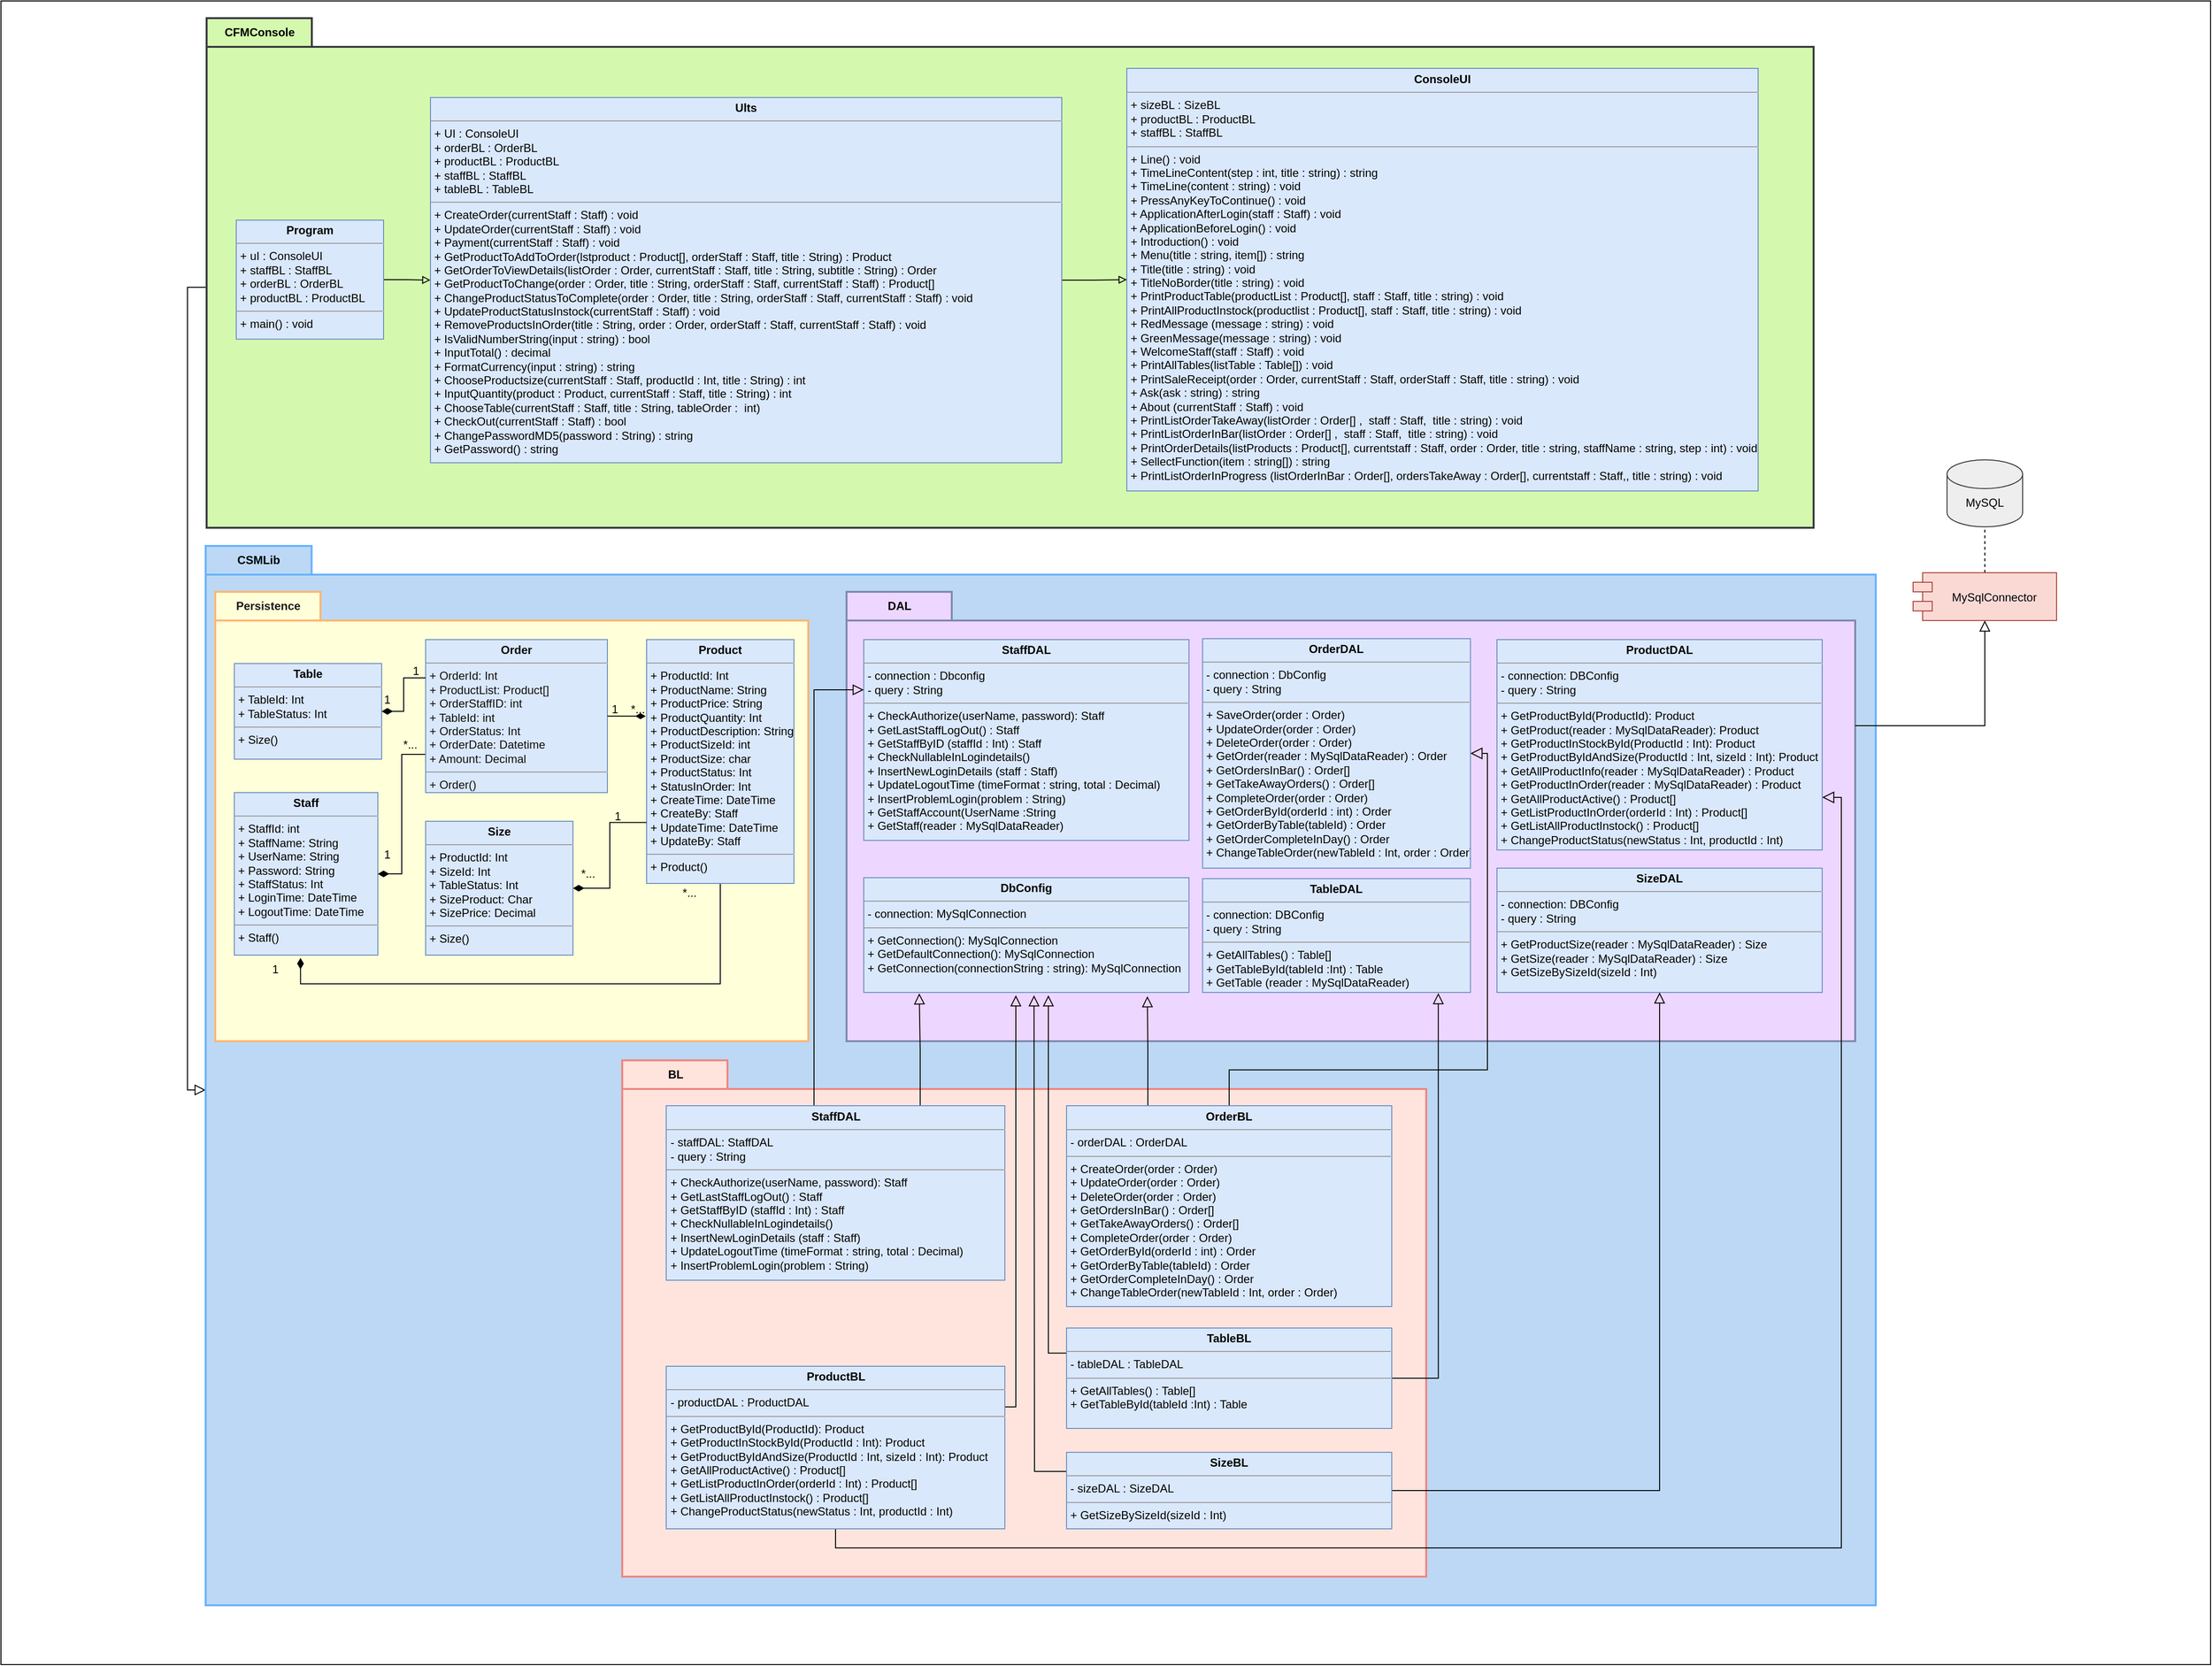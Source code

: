 <mxfile version="21.3.7" type="device">
  <diagram id="ssUUaxzEcrllIjIMbvva" name="Class Diagram">
    <mxGraphModel dx="1760" dy="317" grid="1" gridSize="10" guides="1" tooltips="1" connect="1" arrows="1" fold="1" page="1" pageScale="1" pageWidth="1169" pageHeight="827" math="0" shadow="0">
      <root>
        <mxCell id="0" />
        <mxCell id="1" parent="0" />
        <mxCell id="RAmZ6fOHbGI91Pj-f4mO-6" value="" style="rounded=0;whiteSpace=wrap;html=1;" vertex="1" parent="1">
          <mxGeometry x="10" y="840" width="2310" height="1740" as="geometry" />
        </mxCell>
        <mxCell id="egkqMNy7m-KPahkOpKZH-75" style="edgeStyle=none;rounded=0;orthogonalLoop=1;jettySize=auto;html=1;entryX=0.5;entryY=0;entryDx=0;entryDy=0;entryPerimeter=0;dashed=1;endArrow=classic;endFill=1;" parent="1" source="egkqMNy7m-KPahkOpKZH-30" target="egkqMNy7m-KPahkOpKZH-49" edge="1">
          <mxGeometry relative="1" as="geometry" />
        </mxCell>
        <mxCell id="egkqMNy7m-KPahkOpKZH-30" value="MySqlConnector" style="shape=module;align=left;spacingLeft=20;align=center;verticalAlign=middle;fillColor=#fad9d5;strokeColor=#ae4132;fontColor=#000000;" parent="1" vertex="1">
          <mxGeometry x="2009" y="1438" width="150" height="50" as="geometry" />
        </mxCell>
        <mxCell id="egkqMNy7m-KPahkOpKZH-52" value="" style="group" parent="1" vertex="1" connectable="0">
          <mxGeometry x="2044.5" y="1320" width="79" height="70" as="geometry" />
        </mxCell>
        <mxCell id="egkqMNy7m-KPahkOpKZH-49" value="" style="shape=cylinder3;whiteSpace=wrap;html=1;boundedLbl=1;backgroundOutline=1;size=15;fillColor=#eeeeee;strokeColor=#36393d;" parent="egkqMNy7m-KPahkOpKZH-52" vertex="1">
          <mxGeometry width="79" height="70" as="geometry" />
        </mxCell>
        <mxCell id="egkqMNy7m-KPahkOpKZH-51" value="&lt;font color=&quot;#000000&quot;&gt;MySQL&lt;/font&gt;" style="text;html=1;strokeColor=none;fillColor=none;align=center;verticalAlign=middle;whiteSpace=wrap;rounded=0;" parent="egkqMNy7m-KPahkOpKZH-52" vertex="1">
          <mxGeometry x="9.5" y="30" width="60" height="30" as="geometry" />
        </mxCell>
        <mxCell id="RAmZ6fOHbGI91Pj-f4mO-3" style="edgeStyle=orthogonalEdgeStyle;rounded=0;orthogonalLoop=1;jettySize=auto;html=1;exitX=0;exitY=0;exitDx=0;exitDy=281.5;exitPerimeter=0;entryX=0;entryY=0;entryDx=0;entryDy=569;entryPerimeter=0;endArrow=block;endFill=0;endSize=9;" edge="1" parent="1" source="Y15KBYualhM6AdpMUvsq-38" target="5MIo5IohsxzSEOuP6_mu-1">
          <mxGeometry relative="1" as="geometry" />
        </mxCell>
        <mxCell id="Y15KBYualhM6AdpMUvsq-38" value="&lt;font color=&quot;#000000&quot;&gt;CFMConsole&lt;/font&gt;" style="shape=folder;fontStyle=1;tabWidth=110;tabHeight=30;tabPosition=left;html=1;boundedLbl=1;labelInHeader=1;container=1;collapsible=0;recursiveResize=0;fillColor=#D4F9AE;strokeColor=#36393d;strokeWidth=2;" parent="1" vertex="1">
          <mxGeometry x="225" y="858" width="1680" height="533" as="geometry" />
        </mxCell>
        <mxCell id="Y15KBYualhM6AdpMUvsq-42" value="&lt;p style=&quot;margin:0px;margin-top:4px;text-align:center;&quot;&gt;&lt;b&gt;ConsoleUI&lt;/b&gt;&lt;/p&gt;&lt;hr size=&quot;1&quot;&gt;&lt;p style=&quot;margin:0px;margin-left:4px;&quot;&gt;&lt;font color=&quot;#000000&quot;&gt;+ sizeBL : SizeBL&lt;/font&gt;&lt;/p&gt;&lt;p style=&quot;margin:0px;margin-left:4px;&quot;&gt;&lt;font color=&quot;#000000&quot;&gt;+ productBL : ProductBL&lt;/font&gt;&lt;/p&gt;&lt;p style=&quot;margin:0px;margin-left:4px;&quot;&gt;&lt;font color=&quot;#000000&quot;&gt;+ staffBL : StaffBL&lt;/font&gt;&lt;/p&gt;&lt;hr size=&quot;1&quot;&gt;&lt;p style=&quot;margin:0px;margin-left:4px;&quot;&gt;&lt;font color=&quot;#000000&quot;&gt;+ Line() : void&lt;/font&gt;&lt;/p&gt;&lt;p style=&quot;margin:0px;margin-left:4px;&quot;&gt;&lt;font color=&quot;#000000&quot;&gt;+ TimeLineContent(step : int, title : string) : string&lt;/font&gt;&lt;/p&gt;&lt;p style=&quot;margin:0px;margin-left:4px;&quot;&gt;&lt;font color=&quot;#000000&quot;&gt;+ TimeLine(content : string) : void&lt;/font&gt;&lt;/p&gt;&lt;p style=&quot;margin:0px;margin-left:4px;&quot;&gt;&lt;font color=&quot;#000000&quot;&gt;+ PressAnyKeyToContinue() : void&lt;/font&gt;&lt;/p&gt;&lt;p style=&quot;margin:0px;margin-left:4px;&quot;&gt;&lt;font color=&quot;#000000&quot;&gt;+ ApplicationAfterLogin(staff : Staff) : void&lt;/font&gt;&lt;/p&gt;&lt;p style=&quot;margin:0px;margin-left:4px;&quot;&gt;&lt;font color=&quot;#000000&quot;&gt;+ ApplicationBeforeLogin() : void&lt;/font&gt;&lt;/p&gt;&lt;p style=&quot;margin:0px;margin-left:4px;&quot;&gt;&lt;font color=&quot;#000000&quot;&gt;+ Introduction() : void&lt;/font&gt;&lt;/p&gt;&lt;p style=&quot;margin:0px;margin-left:4px;&quot;&gt;&lt;font color=&quot;#000000&quot;&gt;+ Menu(title : string, item[]) : string&lt;/font&gt;&lt;/p&gt;&lt;p style=&quot;margin:0px;margin-left:4px;&quot;&gt;&lt;font color=&quot;#000000&quot;&gt;+ Title(title : string) : void&lt;/font&gt;&lt;/p&gt;&lt;p style=&quot;margin:0px;margin-left:4px;&quot;&gt;&lt;font color=&quot;#000000&quot;&gt;+ TitleNoBorder(title : string) : void&lt;/font&gt;&lt;/p&gt;&lt;p style=&quot;margin:0px;margin-left:4px;&quot;&gt;&lt;font color=&quot;#000000&quot;&gt;+ PrintProductTable(productList : Product[], staff : Staff, title : string) : void&lt;/font&gt;&lt;/p&gt;&lt;p style=&quot;margin:0px;margin-left:4px;&quot;&gt;&lt;font color=&quot;#000000&quot;&gt;+ PrintAllProductInstock(productlist : Product[], staff : Staff, title : string) : void&lt;/font&gt;&lt;/p&gt;&lt;p style=&quot;margin:0px;margin-left:4px;&quot;&gt;&lt;font color=&quot;#000000&quot;&gt;+ RedMessage (message : string) : void&lt;/font&gt;&lt;/p&gt;&lt;p style=&quot;margin:0px;margin-left:4px;&quot;&gt;&lt;font color=&quot;#000000&quot;&gt;+ GreenMessage(message : string) : void&lt;/font&gt;&lt;/p&gt;&lt;p style=&quot;margin:0px;margin-left:4px;&quot;&gt;&lt;font color=&quot;#000000&quot;&gt;+ WelcomeStaff(staff : Staff) : void&lt;/font&gt;&lt;/p&gt;&lt;p style=&quot;margin:0px;margin-left:4px;&quot;&gt;+ PrintAllTables(listTable : Table[]) : void&amp;nbsp;&lt;/p&gt;&lt;p style=&quot;margin:0px;margin-left:4px;&quot;&gt;+ PrintSaleReceipt(order : Order, currentStaff : Staff, orderStaff : Staff, title : string) : void&lt;/p&gt;&lt;p style=&quot;margin:0px;margin-left:4px;&quot;&gt;+ Ask(ask : string) : string&lt;/p&gt;&lt;p style=&quot;margin:0px;margin-left:4px;&quot;&gt;+ About (currentStaff : Staff) : void&lt;/p&gt;&lt;p style=&quot;margin:0px;margin-left:4px;&quot;&gt;+ PrintListOrderTakeAway(listOrder : Order[] ,&amp;nbsp; staff : Staff,&amp;nbsp; title : string) : void&lt;/p&gt;&lt;p style=&quot;margin:0px;margin-left:4px;&quot;&gt;+ PrintListOrderInBar(listOrder : Order[] ,&amp;nbsp; staff : Staff,&amp;nbsp; title : string) : void&lt;/p&gt;&lt;p style=&quot;margin:0px;margin-left:4px;&quot;&gt;+ PrintOrderDetails(listProducts : Product[], currentstaff : Staff, order : Order, title : string, staffName : string, step : int) : void&lt;/p&gt;&lt;p style=&quot;margin:0px;margin-left:4px;&quot;&gt;+ SellectFunction(item : string[]) : string&lt;/p&gt;&lt;p style=&quot;margin:0px;margin-left:4px;&quot;&gt;+ PrintListOrderInProgress (listOrderInBar : Order[], ordersTakeAway : Order[], currentstaff : Staff,, title : string) : void&lt;/p&gt;" style="verticalAlign=top;align=left;overflow=fill;fontSize=12;fontFamily=Helvetica;html=1;fillColor=#dae8fc;strokeColor=#6c8ebf;container=0;" parent="Y15KBYualhM6AdpMUvsq-38" vertex="1">
          <mxGeometry x="962" y="52.5" width="660" height="442" as="geometry" />
        </mxCell>
        <mxCell id="RAmZ6fOHbGI91Pj-f4mO-2" style="edgeStyle=orthogonalEdgeStyle;rounded=0;orthogonalLoop=1;jettySize=auto;html=1;exitX=1;exitY=0.5;exitDx=0;exitDy=0;entryX=0;entryY=0.5;entryDx=0;entryDy=0;endArrow=block;endFill=0;" edge="1" parent="Y15KBYualhM6AdpMUvsq-38" source="Y15KBYualhM6AdpMUvsq-43" target="Y15KBYualhM6AdpMUvsq-42">
          <mxGeometry relative="1" as="geometry" />
        </mxCell>
        <mxCell id="Y15KBYualhM6AdpMUvsq-43" value="&lt;p style=&quot;margin:0px;margin-top:4px;text-align:center;&quot;&gt;&lt;b&gt;Ults&lt;/b&gt;&lt;/p&gt;&lt;hr size=&quot;1&quot;&gt;&lt;p style=&quot;margin:0px;margin-left:4px;&quot;&gt;&lt;font color=&quot;#000000&quot;&gt;+ UI : ConsoleUI&lt;/font&gt;&lt;/p&gt;&lt;p style=&quot;margin:0px;margin-left:4px;&quot;&gt;&lt;font color=&quot;#000000&quot;&gt;+ orderBL : OrderBL&lt;/font&gt;&lt;/p&gt;&lt;p style=&quot;margin:0px;margin-left:4px;&quot;&gt;&lt;font color=&quot;#000000&quot;&gt;+ productBL : ProductBL&lt;/font&gt;&lt;/p&gt;&lt;p style=&quot;margin:0px;margin-left:4px;&quot;&gt;&lt;font color=&quot;#000000&quot;&gt;+ staffBL : StaffBL&lt;/font&gt;&lt;/p&gt;&lt;p style=&quot;margin:0px;margin-left:4px;&quot;&gt;&lt;font color=&quot;#000000&quot;&gt;+ tableBL : TableBL&lt;/font&gt;&lt;/p&gt;&lt;hr size=&quot;1&quot;&gt;&lt;p style=&quot;margin:0px;margin-left:4px;&quot;&gt;+ CreateOrder(currentStaff : Staff) : void&lt;/p&gt;&lt;p style=&quot;margin:0px;margin-left:4px;&quot;&gt;+ UpdateOrder(currentStaff : Staff) : void&lt;/p&gt;&lt;p style=&quot;margin:0px;margin-left:4px;&quot;&gt;+ Payment(currentStaff : Staff) : void&lt;/p&gt;&lt;p style=&quot;margin:0px;margin-left:4px;&quot;&gt;+ GetProductToAddToOrder(lstproduct : Product[], orderStaff : Staff, title : String) : Product&lt;/p&gt;&lt;p style=&quot;margin:0px;margin-left:4px;&quot;&gt;+ GetOrderToViewDetails(listOrder : Order, currentStaff : Staff, title : String, subtitle : String) : Order&lt;/p&gt;&lt;p style=&quot;margin:0px;margin-left:4px;&quot;&gt;+ GetProductToChange(order : Order, title : String, orderStaff : Staff, currentStaff : Staff) : Product[]&lt;/p&gt;&lt;p style=&quot;margin:0px;margin-left:4px;&quot;&gt;+ ChangeProductStatusToComplete(order : Order, title : String, orderStaff : Staff, currentStaff : Staff) : void&lt;/p&gt;&lt;p style=&quot;margin:0px;margin-left:4px;&quot;&gt;+ UpdateProductStatusInstock(currentStaff : Staff) : void&lt;/p&gt;&lt;p style=&quot;margin:0px;margin-left:4px;&quot;&gt;+ RemoveProductsInOrder(title : String, order : Order, orderStaff : Staff, currentStaff : Staff) : void&lt;/p&gt;&lt;p style=&quot;margin:0px;margin-left:4px;&quot;&gt;+ IsValidNumberString(input : string) : bool&lt;/p&gt;&lt;p style=&quot;margin:0px;margin-left:4px;&quot;&gt;+ InputTotal() : decimal&lt;/p&gt;&lt;p style=&quot;margin:0px;margin-left:4px;&quot;&gt;+ FormatCurrency(input : string) : string&lt;/p&gt;&lt;p style=&quot;margin:0px;margin-left:4px;&quot;&gt;+ ChooseProductsize(currentStaff : Staff, productId : Int, title : String) : int&lt;/p&gt;&lt;p style=&quot;margin:0px;margin-left:4px;&quot;&gt;+ InputQuantity(product : Product, currentStaff : Staff, title : String) : int&lt;/p&gt;&lt;p style=&quot;margin:0px;margin-left:4px;&quot;&gt;+ ChooseTable(currentStaff : Staff, title : String, tableOrder :&amp;nbsp; int)&lt;/p&gt;&lt;p style=&quot;margin:0px;margin-left:4px;&quot;&gt;+ CheckOut(currentStaff : Staff) : bool&lt;/p&gt;&lt;p style=&quot;margin:0px;margin-left:4px;&quot;&gt;+ ChangePasswordMD5(password : String) : string&lt;/p&gt;&lt;p style=&quot;margin:0px;margin-left:4px;&quot;&gt;+ GetPassword() : string&lt;/p&gt;&lt;div&gt;&lt;br&gt;&lt;/div&gt;" style="verticalAlign=top;align=left;overflow=fill;fontSize=12;fontFamily=Helvetica;html=1;fillColor=#dae8fc;strokeColor=#6c8ebf;container=0;" parent="Y15KBYualhM6AdpMUvsq-38" vertex="1">
          <mxGeometry x="234" y="83" width="660" height="382" as="geometry" />
        </mxCell>
        <mxCell id="RAmZ6fOHbGI91Pj-f4mO-1" style="edgeStyle=orthogonalEdgeStyle;rounded=0;orthogonalLoop=1;jettySize=auto;html=1;exitX=1;exitY=0.5;exitDx=0;exitDy=0;entryX=0;entryY=0.5;entryDx=0;entryDy=0;endArrow=block;endFill=0;" edge="1" parent="Y15KBYualhM6AdpMUvsq-38" source="Y15KBYualhM6AdpMUvsq-91" target="Y15KBYualhM6AdpMUvsq-43">
          <mxGeometry relative="1" as="geometry" />
        </mxCell>
        <mxCell id="Y15KBYualhM6AdpMUvsq-91" value="&lt;p style=&quot;margin:0px;margin-top:4px;text-align:center;&quot;&gt;&lt;b&gt;Program&lt;/b&gt;&lt;/p&gt;&lt;hr size=&quot;1&quot;&gt;&lt;p style=&quot;margin:0px;margin-left:4px;&quot;&gt;&lt;font color=&quot;#000000&quot;&gt;+ uI : ConsoleUI&lt;/font&gt;&lt;/p&gt;&lt;p style=&quot;margin:0px;margin-left:4px;&quot;&gt;&lt;font color=&quot;#000000&quot;&gt;+ staffBL : StaffBL&lt;/font&gt;&lt;/p&gt;&lt;p style=&quot;margin:0px;margin-left:4px;&quot;&gt;&lt;font color=&quot;#000000&quot;&gt;+ orderBL : OrderBL&lt;/font&gt;&lt;/p&gt;&lt;p style=&quot;margin:0px;margin-left:4px;&quot;&gt;&lt;font color=&quot;#000000&quot;&gt;+ productBL : ProductBL&lt;/font&gt;&lt;/p&gt;&lt;hr size=&quot;1&quot;&gt;&lt;p style=&quot;margin:0px;margin-left:4px;&quot;&gt;&lt;font color=&quot;#000000&quot;&gt;+ main() : void&lt;/font&gt;&lt;/p&gt;" style="verticalAlign=top;align=left;overflow=fill;fontSize=12;fontFamily=Helvetica;html=1;fillColor=#dae8fc;strokeColor=#6c8ebf;container=0;" parent="Y15KBYualhM6AdpMUvsq-38" vertex="1">
          <mxGeometry x="31" y="211.25" width="154" height="124.5" as="geometry" />
        </mxCell>
        <mxCell id="Y15KBYualhM6AdpMUvsq-44" value="" style="group;strokeWidth=2;" parent="1" vertex="1" connectable="0">
          <mxGeometry x="224" y="1410" width="1746" height="1108" as="geometry" />
        </mxCell>
        <mxCell id="5MIo5IohsxzSEOuP6_mu-1" value="&lt;font color=&quot;#000000&quot;&gt;CSMLib&lt;br&gt;&lt;/font&gt;" style="shape=folder;fontStyle=1;tabWidth=110;tabHeight=30;tabPosition=left;html=1;boundedLbl=1;labelInHeader=1;container=0;collapsible=0;recursiveResize=0;fillColor=#BCD8F5;fontColor=#ffffff;strokeColor=#66B2FF;strokeWidth=2;" parent="Y15KBYualhM6AdpMUvsq-44" vertex="1">
          <mxGeometry width="1746" height="1108" as="geometry" />
        </mxCell>
        <mxCell id="5MIo5IohsxzSEOuP6_mu-2" value="&lt;font color=&quot;#1d1b1b&quot;&gt;Persistence&lt;/font&gt;" style="shape=folder;fontStyle=1;tabWidth=110;tabHeight=30;tabPosition=left;html=1;boundedLbl=1;labelInHeader=1;container=0;collapsible=0;recursiveResize=0;fillColor=#FFFFD9;strokeColor=#FFB570;strokeWidth=2;" parent="Y15KBYualhM6AdpMUvsq-44" vertex="1">
          <mxGeometry x="10" y="48" width="620" height="470" as="geometry" />
        </mxCell>
        <mxCell id="5MIo5IohsxzSEOuP6_mu-8" value="&lt;font color=&quot;#000000&quot;&gt;DAL&lt;/font&gt;" style="shape=folder;fontStyle=1;tabWidth=110;tabHeight=30;tabPosition=left;html=1;boundedLbl=1;labelInHeader=1;container=0;collapsible=0;recursiveResize=0;fillColor=#EDD6FF;strokeColor=#7F89B0;strokeWidth=2;" parent="Y15KBYualhM6AdpMUvsq-44" vertex="1">
          <mxGeometry x="670" y="48" width="1054.5" height="470" as="geometry" />
        </mxCell>
        <mxCell id="5MIo5IohsxzSEOuP6_mu-13" value="&lt;font color=&quot;#000000&quot;&gt;BL&lt;/font&gt;" style="shape=folder;fontStyle=1;tabWidth=110;tabHeight=30;tabPosition=left;html=1;boundedLbl=1;labelInHeader=1;container=0;collapsible=0;recursiveResize=0;fillColor=#FFE4DE;strokeColor=#F0857F;strokeWidth=2;" parent="Y15KBYualhM6AdpMUvsq-44" vertex="1">
          <mxGeometry x="435.5" y="538" width="840.5" height="540" as="geometry" />
        </mxCell>
        <mxCell id="5MIo5IohsxzSEOuP6_mu-3" value="&lt;p style=&quot;margin:0px;margin-top:4px;text-align:center;&quot;&gt;&lt;b&gt;&lt;font color=&quot;#000000&quot;&gt;Staff&lt;/font&gt;&lt;/b&gt;&lt;/p&gt;&lt;hr size=&quot;1&quot;&gt;&lt;p style=&quot;margin:0px;margin-left:4px;&quot;&gt;&lt;font color=&quot;#000000&quot;&gt;+ StaffId: int&lt;/font&gt;&lt;/p&gt;&lt;p style=&quot;margin:0px;margin-left:4px;&quot;&gt;&lt;font color=&quot;#000000&quot;&gt;+ StaffName: String&lt;/font&gt;&lt;/p&gt;&lt;p style=&quot;margin:0px;margin-left:4px;&quot;&gt;&lt;font color=&quot;#000000&quot;&gt;+ UserName: String&lt;/font&gt;&lt;/p&gt;&lt;p style=&quot;margin:0px;margin-left:4px;&quot;&gt;&lt;font color=&quot;#000000&quot;&gt;+ Password: String&lt;/font&gt;&lt;/p&gt;&lt;p style=&quot;margin:0px;margin-left:4px;&quot;&gt;&lt;font color=&quot;#000000&quot;&gt;+ StaffStatus: Int&lt;/font&gt;&lt;/p&gt;&lt;p style=&quot;margin:0px;margin-left:4px;&quot;&gt;&lt;font color=&quot;#000000&quot;&gt;+ LoginTime: DateTime&lt;/font&gt;&lt;/p&gt;&lt;p style=&quot;margin:0px;margin-left:4px;&quot;&gt;&lt;font color=&quot;#000000&quot;&gt;+ LogoutTime: DateTime&lt;/font&gt;&lt;/p&gt;&lt;hr size=&quot;1&quot;&gt;&lt;p style=&quot;margin:0px;margin-left:4px;&quot;&gt;&lt;font color=&quot;#000000&quot;&gt;+ Staff()&lt;/font&gt;&lt;/p&gt;" style="verticalAlign=top;align=left;overflow=fill;fontSize=12;fontFamily=Helvetica;html=1;fillColor=#dae8fc;strokeColor=#6c8ebf;container=0;" parent="Y15KBYualhM6AdpMUvsq-44" vertex="1">
          <mxGeometry x="30" y="258" width="150" height="170" as="geometry" />
        </mxCell>
        <mxCell id="Y15KBYualhM6AdpMUvsq-1" style="edgeStyle=orthogonalEdgeStyle;rounded=0;orthogonalLoop=1;jettySize=auto;html=1;exitX=0.5;exitY=1;exitDx=0;exitDy=0;entryX=0.461;entryY=1.017;entryDx=0;entryDy=0;entryPerimeter=0;endArrow=diamondThin;endFill=1;endSize=9;" parent="Y15KBYualhM6AdpMUvsq-44" source="5MIo5IohsxzSEOuP6_mu-4" target="5MIo5IohsxzSEOuP6_mu-3" edge="1">
          <mxGeometry relative="1" as="geometry">
            <Array as="points">
              <mxPoint x="520" y="458" />
              <mxPoint x="62" y="458" />
            </Array>
          </mxGeometry>
        </mxCell>
        <mxCell id="5MIo5IohsxzSEOuP6_mu-4" value="&lt;p style=&quot;margin:0px;margin-top:4px;text-align:center;&quot;&gt;&lt;b&gt;&lt;font color=&quot;#000000&quot;&gt;Product&lt;/font&gt;&lt;/b&gt;&lt;/p&gt;&lt;hr size=&quot;1&quot;&gt;&lt;p style=&quot;margin:0px;margin-left:4px;&quot;&gt;&lt;font color=&quot;#000000&quot;&gt;+ ProductId: Int&lt;/font&gt;&lt;/p&gt;&lt;p style=&quot;margin:0px;margin-left:4px;&quot;&gt;&lt;font color=&quot;#000000&quot;&gt;+ ProductName: String&lt;/font&gt;&lt;/p&gt;&lt;p style=&quot;margin:0px;margin-left:4px;&quot;&gt;&lt;font color=&quot;#000000&quot;&gt;+ ProductPrice: String&lt;/font&gt;&lt;/p&gt;&lt;p style=&quot;margin:0px;margin-left:4px;&quot;&gt;&lt;font color=&quot;#000000&quot;&gt;+ ProductQuantity: Int&lt;/font&gt;&lt;/p&gt;&lt;p style=&quot;margin:0px;margin-left:4px;&quot;&gt;&lt;font color=&quot;#000000&quot;&gt;+ ProductDescription: String&lt;/font&gt;&lt;/p&gt;&lt;p style=&quot;margin:0px;margin-left:4px;&quot;&gt;&lt;font color=&quot;#000000&quot;&gt;+ ProductSizeId: int&lt;/font&gt;&lt;/p&gt;&lt;p style=&quot;margin:0px;margin-left:4px;&quot;&gt;&lt;font color=&quot;#000000&quot;&gt;+ ProductSize: char&lt;/font&gt;&lt;/p&gt;&lt;p style=&quot;margin:0px;margin-left:4px;&quot;&gt;&lt;font color=&quot;#000000&quot;&gt;+ ProductStatus: Int&lt;/font&gt;&lt;/p&gt;&lt;p style=&quot;margin:0px;margin-left:4px;&quot;&gt;&lt;font color=&quot;#000000&quot;&gt;+ StatusInOrder: Int&lt;/font&gt;&lt;/p&gt;&lt;p style=&quot;margin:0px;margin-left:4px;&quot;&gt;&lt;font color=&quot;#000000&quot;&gt;+ CreateTime: DateTime&lt;/font&gt;&lt;/p&gt;&lt;p style=&quot;margin:0px;margin-left:4px;&quot;&gt;&lt;font color=&quot;#000000&quot;&gt;+ CreateBy: Staff&lt;/font&gt;&lt;/p&gt;&lt;p style=&quot;margin:0px;margin-left:4px;&quot;&gt;&lt;font color=&quot;#000000&quot;&gt;+ UpdateTime: DateTime&lt;/font&gt;&lt;/p&gt;&lt;p style=&quot;margin:0px;margin-left:4px;&quot;&gt;+ UpdateBy: Staff&lt;/p&gt;&lt;hr size=&quot;1&quot;&gt;&lt;p style=&quot;margin:0px;margin-left:4px;&quot;&gt;&lt;font color=&quot;#000000&quot;&gt;+ Product()&amp;nbsp;&lt;/font&gt;&lt;/p&gt;" style="verticalAlign=top;align=left;overflow=fill;fontSize=12;fontFamily=Helvetica;html=1;fillColor=#dae8fc;strokeColor=#6c8ebf;container=0;" parent="Y15KBYualhM6AdpMUvsq-44" vertex="1">
          <mxGeometry x="461" y="98" width="154" height="255" as="geometry" />
        </mxCell>
        <mxCell id="5MIo5IohsxzSEOuP6_mu-20" style="rounded=0;orthogonalLoop=1;jettySize=auto;html=1;exitX=0;exitY=0.75;exitDx=0;exitDy=0;entryX=1;entryY=0.5;entryDx=0;entryDy=0;endArrow=diamondThin;endFill=1;edgeStyle=orthogonalEdgeStyle;endSize=9;" parent="Y15KBYualhM6AdpMUvsq-44" source="5MIo5IohsxzSEOuP6_mu-5" target="5MIo5IohsxzSEOuP6_mu-3" edge="1">
          <mxGeometry relative="1" as="geometry" />
        </mxCell>
        <mxCell id="5MIo5IohsxzSEOuP6_mu-5" value="&lt;p style=&quot;margin:0px;margin-top:4px;text-align:center;&quot;&gt;&lt;b&gt;&lt;font color=&quot;#0d0d0d&quot;&gt;Order&lt;/font&gt;&lt;/b&gt;&lt;/p&gt;&lt;hr size=&quot;1&quot;&gt;&lt;p style=&quot;margin:0px;margin-left:4px;&quot;&gt;&lt;font color=&quot;#0d0d0d&quot;&gt;+ OrderId: Int&amp;nbsp;&lt;/font&gt;&lt;/p&gt;&lt;p style=&quot;margin:0px;margin-left:4px;&quot;&gt;&lt;font color=&quot;#0d0d0d&quot;&gt;+ ProductList: Product[]&lt;/font&gt;&lt;/p&gt;&lt;p style=&quot;margin:0px;margin-left:4px;&quot;&gt;&lt;font color=&quot;#0d0d0d&quot;&gt;+ OrderStaffID: int&lt;/font&gt;&lt;/p&gt;&lt;p style=&quot;margin:0px;margin-left:4px;&quot;&gt;&lt;font color=&quot;#0d0d0d&quot;&gt;+ TableId: int&lt;/font&gt;&lt;/p&gt;&lt;p style=&quot;margin:0px;margin-left:4px;&quot;&gt;&lt;font color=&quot;#0d0d0d&quot;&gt;+ OrderStatus: Int&lt;/font&gt;&lt;/p&gt;&lt;p style=&quot;margin:0px;margin-left:4px;&quot;&gt;&lt;font color=&quot;#0d0d0d&quot;&gt;+ OrderDate: Datetime&lt;/font&gt;&lt;/p&gt;&lt;p style=&quot;margin:0px;margin-left:4px;&quot;&gt;&lt;font color=&quot;#0d0d0d&quot;&gt;+ Amount: Decimal&lt;/font&gt;&lt;/p&gt;&lt;hr size=&quot;1&quot;&gt;&lt;p style=&quot;margin:0px;margin-left:4px;&quot;&gt;&lt;span style=&quot;background-color: initial;&quot;&gt;&lt;font color=&quot;#0d0d0d&quot;&gt;+ Order()&lt;/font&gt;&lt;/span&gt;&lt;br&gt;&lt;/p&gt;" style="verticalAlign=top;align=left;overflow=fill;fontSize=12;fontFamily=Helvetica;html=1;fillColor=#dae8fc;strokeColor=#6c8ebf;container=0;" parent="Y15KBYualhM6AdpMUvsq-44" vertex="1">
          <mxGeometry x="230" y="98" width="190" height="160" as="geometry" />
        </mxCell>
        <mxCell id="5MIo5IohsxzSEOuP6_mu-6" value="" style="endArrow=none;startArrow=diamondThin;endFill=0;startFill=1;html=1;verticalAlign=bottom;labelBackgroundColor=none;strokeWidth=1;startSize=8;endSize=9;rounded=0;entryX=1;entryY=0.5;entryDx=0;entryDy=0;exitX=-0.006;exitY=0.314;exitDx=0;exitDy=0;strokeColor=#000000;exitPerimeter=0;" parent="Y15KBYualhM6AdpMUvsq-44" source="5MIo5IohsxzSEOuP6_mu-4" target="5MIo5IohsxzSEOuP6_mu-5" edge="1">
          <mxGeometry width="160" relative="1" as="geometry">
            <mxPoint x="-103" y="368" as="sourcePoint" />
            <mxPoint x="57" y="368" as="targetPoint" />
          </mxGeometry>
        </mxCell>
        <mxCell id="5MIo5IohsxzSEOuP6_mu-9" value="&lt;p style=&quot;margin:0px;margin-top:4px;text-align:center;&quot;&gt;&lt;b&gt;DbConfig&lt;/b&gt;&lt;/p&gt;&lt;hr size=&quot;1&quot;&gt;&lt;p style=&quot;margin:0px;margin-left:4px;&quot;&gt;&lt;font color=&quot;#000000&quot;&gt;- connection: MySqlConnection&lt;/font&gt;&lt;/p&gt;&lt;hr size=&quot;1&quot;&gt;&lt;p style=&quot;margin:0px;margin-left:4px;&quot;&gt;&lt;font color=&quot;#000000&quot;&gt;+ GetConnection(): MySqlConnection&lt;/font&gt;&lt;/p&gt;&lt;p style=&quot;border-color: var(--border-color); margin: 0px 0px 0px 4px;&quot;&gt;&lt;font style=&quot;border-color: var(--border-color);&quot; color=&quot;#000000&quot;&gt;+ GetDefaultConnection(): MySqlConnection&lt;/font&gt;&lt;/p&gt;&lt;p style=&quot;margin:0px;margin-left:4px;&quot;&gt;&lt;font color=&quot;#000000&quot;&gt;+ GetConnection(connectionString : string): MySqlConnection&lt;/font&gt;&lt;/p&gt;" style="verticalAlign=top;align=left;overflow=fill;fontSize=12;fontFamily=Helvetica;html=1;fillColor=#dae8fc;strokeColor=#6c8ebf;container=0;" parent="Y15KBYualhM6AdpMUvsq-44" vertex="1">
          <mxGeometry x="688" y="347" width="340" height="120" as="geometry" />
        </mxCell>
        <mxCell id="5MIo5IohsxzSEOuP6_mu-10" value="&lt;p style=&quot;margin:0px;margin-top:4px;text-align:center;&quot;&gt;&lt;b&gt;SizeDAL&lt;/b&gt;&lt;/p&gt;&lt;hr size=&quot;1&quot;&gt;&lt;p style=&quot;margin:0px;margin-left:4px;&quot;&gt;&lt;font color=&quot;#000000&quot;&gt;- connection: DBConfig&lt;br&gt;&lt;/font&gt;&lt;/p&gt;&lt;p style=&quot;margin:0px;margin-left:4px;&quot;&gt;&lt;font color=&quot;#000000&quot;&gt;- query : String&lt;/font&gt;&lt;/p&gt;&lt;hr size=&quot;1&quot;&gt;&lt;p style=&quot;margin:0px;margin-left:4px;&quot;&gt;&lt;font color=&quot;#000000&quot;&gt;+&amp;nbsp;&lt;/font&gt;GetProductSize(reader : MySqlDataReader) : Size&lt;/p&gt;&lt;p style=&quot;margin:0px;margin-left:4px;&quot;&gt;+&amp;nbsp;GetSize(reader : MySqlDataReader) : Size&lt;/p&gt;&lt;p style=&quot;margin:0px;margin-left:4px;&quot;&gt;+ GetSizeBySizeId(sizeId : Int)&lt;/p&gt;" style="verticalAlign=top;align=left;overflow=fill;fontSize=12;fontFamily=Helvetica;html=1;fillColor=#dae8fc;strokeColor=#6c8ebf;container=0;" parent="Y15KBYualhM6AdpMUvsq-44" vertex="1">
          <mxGeometry x="1350" y="337" width="340" height="130" as="geometry" />
        </mxCell>
        <mxCell id="5MIo5IohsxzSEOuP6_mu-11" value="&lt;p style=&quot;margin:0px;margin-top:4px;text-align:center;&quot;&gt;&lt;b&gt;OrderDAL&lt;/b&gt;&lt;/p&gt;&lt;hr size=&quot;1&quot;&gt;&lt;p style=&quot;margin:0px;margin-left:4px;&quot;&gt;&lt;font color=&quot;#000000&quot;&gt;- connection : DbConfig&lt;/font&gt;&lt;/p&gt;&lt;p style=&quot;margin:0px;margin-left:4px;&quot;&gt;- query : String&lt;font color=&quot;#000000&quot;&gt;&lt;br&gt;&lt;/font&gt;&lt;/p&gt;&lt;hr size=&quot;1&quot;&gt;&lt;p style=&quot;margin:0px;margin-left:4px;&quot;&gt;&lt;font color=&quot;#000000&quot;&gt;+ SaveOrder(order : Order)&lt;/font&gt;&lt;/p&gt;&lt;p style=&quot;margin:0px;margin-left:4px;&quot;&gt;&lt;font color=&quot;#000000&quot;&gt;+ UpdateOrder(order : Order)&lt;/font&gt;&lt;/p&gt;&lt;p style=&quot;margin:0px;margin-left:4px;&quot;&gt;&lt;font color=&quot;#000000&quot;&gt;+ DeleteOrder(order : Order)&lt;/font&gt;&lt;/p&gt;&lt;p style=&quot;margin:0px;margin-left:4px;&quot;&gt;&lt;font color=&quot;#000000&quot;&gt;+ GetOrder(reader : MySqlDataReader) : Order&lt;/font&gt;&lt;/p&gt;&lt;p style=&quot;margin:0px;margin-left:4px;&quot;&gt;&lt;font color=&quot;#000000&quot;&gt;+ GetOrdersInBar() : Order[]&lt;/font&gt;&lt;/p&gt;&lt;p style=&quot;margin:0px;margin-left:4px;&quot;&gt;&lt;font color=&quot;#000000&quot;&gt;+&amp;nbsp;&lt;/font&gt;GetTakeAwayOrders() : Order[]&lt;/p&gt;&lt;p style=&quot;margin:0px;margin-left:4px;&quot;&gt;+&amp;nbsp;CompleteOrder(order : Order)&lt;/p&gt;&lt;p style=&quot;margin:0px;margin-left:4px;&quot;&gt;+&amp;nbsp;GetOrderById(orderId : int) : Order&lt;/p&gt;&lt;p style=&quot;margin:0px;margin-left:4px;&quot;&gt;+ GetOrderByTable(tableId) : Order&lt;/p&gt;&lt;p style=&quot;margin:0px;margin-left:4px;&quot;&gt;+ GetOrderCompleteInDay() : Order&lt;/p&gt;&lt;p style=&quot;margin:0px;margin-left:4px;&quot;&gt;+ ChangeTableOrder(newTableId : Int, order : Order)&lt;/p&gt;" style="verticalAlign=top;align=left;overflow=fill;fontSize=12;fontFamily=Helvetica;html=1;fillColor=#dae8fc;strokeColor=#6c8ebf;container=0;" parent="Y15KBYualhM6AdpMUvsq-44" vertex="1">
          <mxGeometry x="1042.25" y="97" width="280" height="240" as="geometry" />
        </mxCell>
        <mxCell id="5MIo5IohsxzSEOuP6_mu-12" value="&lt;p style=&quot;margin:0px;margin-top:4px;text-align:center;&quot;&gt;&lt;b&gt;&lt;font color=&quot;#000000&quot;&gt;ProductDAL&lt;/font&gt;&lt;/b&gt;&lt;/p&gt;&lt;hr size=&quot;1&quot;&gt;&lt;p style=&quot;margin:0px;margin-left:4px;&quot;&gt;&lt;span style=&quot;background-color: initial;&quot;&gt;- connection: DBConfig&lt;/span&gt;&lt;br&gt;&lt;/p&gt;&lt;p style=&quot;margin:0px;margin-left:4px;&quot;&gt;&lt;font color=&quot;#000000&quot;&gt;- query : String&lt;/font&gt;&lt;/p&gt;&lt;hr size=&quot;1&quot;&gt;&lt;p style=&quot;margin:0px;margin-left:4px;&quot;&gt;&lt;span style=&quot;background-color: initial;&quot;&gt;+ GetProductById(ProductId): Product&lt;/span&gt;&lt;br&gt;&lt;/p&gt;&lt;p style=&quot;margin:0px;margin-left:4px;&quot;&gt;&lt;font color=&quot;#000000&quot;&gt;+ GetProduct(reader : MySqlDataReader): Product&lt;/font&gt;&lt;/p&gt;&lt;p style=&quot;border-color: var(--border-color); margin: 0px 0px 0px 4px;&quot;&gt;+ GetProductInStockById(ProductId : Int): Product&lt;br style=&quot;border-color: var(--border-color);&quot;&gt;&lt;/p&gt;&lt;p style=&quot;border-color: var(--border-color); margin: 0px 0px 0px 4px;&quot;&gt;+ GetProductByIdAndSize(ProductId : Int, sizeId : Int): Product&lt;br style=&quot;border-color: var(--border-color);&quot;&gt;&lt;/p&gt;&lt;p style=&quot;border-color: var(--border-color); margin: 0px 0px 0px 4px;&quot;&gt;+ GetAllProductInfo(reader : MySqlDataReader) : Product&lt;/p&gt;&lt;p style=&quot;border-color: var(--border-color); margin: 0px 0px 0px 4px;&quot;&gt;+ GetProductInOrder(reader : MySqlDataReader) : Product&lt;/p&gt;&lt;p style=&quot;border-color: var(--border-color); margin: 0px 0px 0px 4px;&quot;&gt;+ GetAllProductActive() : Product[]&lt;/p&gt;&lt;p style=&quot;border-color: var(--border-color); margin: 0px 0px 0px 4px;&quot;&gt;+ GetListProductInOrder(orderId : Int) : Product[]&lt;/p&gt;&lt;p style=&quot;border-color: var(--border-color); margin: 0px 0px 0px 4px;&quot;&gt;+&amp;nbsp;GetListAllProductInstock() : Product[]&lt;/p&gt;&lt;p style=&quot;border-color: var(--border-color); margin: 0px 0px 0px 4px;&quot;&gt;+&amp;nbsp;ChangeProductStatus(newStatus : Int, productId : Int)&lt;/p&gt;&lt;div&gt;&lt;span style=&quot;border-color: var(--border-color); background-color: initial;&quot;&gt;&lt;br&gt;&lt;/span&gt;&lt;/div&gt;&lt;div&gt;&lt;span style=&quot;border-color: var(--border-color); background-color: initial;&quot;&gt;&lt;br&gt;&lt;/span&gt;&lt;/div&gt;" style="verticalAlign=top;align=left;overflow=fill;fontSize=12;fontFamily=Helvetica;html=1;fillColor=#dae8fc;strokeColor=#6c8ebf;container=0;" parent="Y15KBYualhM6AdpMUvsq-44" vertex="1">
          <mxGeometry x="1350" y="98" width="340" height="220" as="geometry" />
        </mxCell>
        <mxCell id="5MIo5IohsxzSEOuP6_mu-14" value="&lt;p style=&quot;margin:0px;margin-top:4px;text-align:center;&quot;&gt;&lt;b&gt;&lt;font color=&quot;#000000&quot;&gt;StaffDAL&lt;/font&gt;&lt;/b&gt;&lt;/p&gt;&lt;hr size=&quot;1&quot;&gt;&lt;p style=&quot;margin:0px;margin-left:4px;&quot;&gt;&lt;font color=&quot;#000000&quot;&gt;- connection : Dbconfig&lt;/font&gt;&lt;/p&gt;&lt;p style=&quot;margin:0px;margin-left:4px;&quot;&gt;- query : String&lt;font color=&quot;#000000&quot;&gt;&lt;br&gt;&lt;/font&gt;&lt;/p&gt;&lt;hr size=&quot;1&quot;&gt;&lt;p style=&quot;margin:0px;margin-left:4px;&quot;&gt;&lt;font color=&quot;#000000&quot;&gt;+ CheckAuthorize(userName, password): Staff&lt;/font&gt;&lt;/p&gt;&lt;p style=&quot;margin:0px;margin-left:4px;&quot;&gt;&lt;font color=&quot;#000000&quot;&gt;+ GetLastStaffLogOut() : Staff&lt;/font&gt;&lt;/p&gt;&lt;p style=&quot;margin:0px;margin-left:4px;&quot;&gt;+&amp;nbsp;GetStaffByID (staffId : Int) : Staff&lt;/p&gt;&lt;p style=&quot;margin:0px;margin-left:4px;&quot;&gt;+&amp;nbsp;CheckNullableInLogindetails()&lt;/p&gt;&lt;p style=&quot;margin:0px;margin-left:4px;&quot;&gt;+&amp;nbsp;InsertNewLoginDetails (staff : Staff)&lt;/p&gt;&lt;p style=&quot;margin:0px;margin-left:4px;&quot;&gt;+&amp;nbsp;UpdateLogoutTime (timeFormat : string, total : Decimal)&lt;/p&gt;&lt;p style=&quot;margin:0px;margin-left:4px;&quot;&gt;+ InsertProblemLogin(problem : String)&lt;/p&gt;&lt;p style=&quot;margin:0px;margin-left:4px;&quot;&gt;+ GetStaffAccount(UserName :String&lt;/p&gt;&lt;p style=&quot;margin:0px;margin-left:4px;&quot;&gt;+ GetStaff(reader : MySqlDataReader)&lt;/p&gt;" style="verticalAlign=top;align=left;overflow=fill;fontSize=12;fontFamily=Helvetica;html=1;fillColor=#dae8fc;strokeColor=#6c8ebf;container=0;" parent="Y15KBYualhM6AdpMUvsq-44" vertex="1">
          <mxGeometry x="688" y="98" width="340" height="210" as="geometry" />
        </mxCell>
        <mxCell id="5MIo5IohsxzSEOuP6_mu-15" value="&lt;p style=&quot;margin:0px;margin-top:4px;text-align:center;&quot;&gt;&lt;b&gt;TableDAL&lt;/b&gt;&lt;/p&gt;&lt;hr size=&quot;1&quot;&gt;&lt;p style=&quot;border-color: var(--border-color); margin: 0px 0px 0px 4px;&quot;&gt;&lt;font style=&quot;border-color: var(--border-color);&quot; color=&quot;#000000&quot;&gt;- connection: DBConfig&lt;br style=&quot;border-color: var(--border-color);&quot;&gt;&lt;/font&gt;&lt;/p&gt;&lt;p style=&quot;border-color: var(--border-color); margin: 0px 0px 0px 4px;&quot;&gt;&lt;font style=&quot;border-color: var(--border-color);&quot; color=&quot;#000000&quot;&gt;- query : String&lt;/font&gt;&lt;/p&gt;&lt;hr size=&quot;1&quot;&gt;&lt;p style=&quot;margin:0px;margin-left:4px;&quot;&gt;&lt;font color=&quot;#000000&quot;&gt;+&amp;nbsp;&lt;/font&gt;GetAllTables() : Table[]&lt;/p&gt;&lt;p style=&quot;margin:0px;margin-left:4px;&quot;&gt;+ GetTableById(tableId :Int) : Table&lt;/p&gt;&lt;p style=&quot;margin:0px;margin-left:4px;&quot;&gt;+ GetTable (reader : MySqlDataReader)&lt;/p&gt;" style="verticalAlign=top;align=left;overflow=fill;fontSize=12;fontFamily=Helvetica;html=1;fillColor=#dae8fc;strokeColor=#6c8ebf;container=0;" parent="Y15KBYualhM6AdpMUvsq-44" vertex="1">
          <mxGeometry x="1042.25" y="348" width="280" height="119" as="geometry" />
        </mxCell>
        <mxCell id="5MIo5IohsxzSEOuP6_mu-17" value="&lt;p style=&quot;margin:0px;margin-top:4px;text-align:center;&quot;&gt;&lt;b&gt;Table&lt;/b&gt;&lt;/p&gt;&lt;hr size=&quot;1&quot;&gt;&lt;p style=&quot;margin:0px;margin-left:4px;&quot;&gt;&lt;font color=&quot;#000000&quot;&gt;+ TableId: Int&lt;/font&gt;&lt;/p&gt;&lt;p style=&quot;margin:0px;margin-left:4px;&quot;&gt;&lt;font color=&quot;#000000&quot;&gt;+ TableStatus: Int&lt;/font&gt;&lt;/p&gt;&lt;hr size=&quot;1&quot;&gt;&lt;p style=&quot;margin:0px;margin-left:4px;&quot;&gt;&lt;font color=&quot;#000000&quot;&gt;+ Size()&amp;nbsp;&lt;/font&gt;&lt;/p&gt;" style="verticalAlign=top;align=left;overflow=fill;fontSize=12;fontFamily=Helvetica;html=1;fillColor=#dae8fc;strokeColor=#6c8ebf;container=0;" parent="Y15KBYualhM6AdpMUvsq-44" vertex="1">
          <mxGeometry x="30" y="123" width="154" height="100" as="geometry" />
        </mxCell>
        <mxCell id="5MIo5IohsxzSEOuP6_mu-19" style="rounded=0;orthogonalLoop=1;jettySize=auto;html=1;exitX=0;exitY=0.25;exitDx=0;exitDy=0;entryX=1;entryY=0.5;entryDx=0;entryDy=0;endArrow=diamondThin;endFill=1;edgeStyle=orthogonalEdgeStyle;strokeWidth=1;endSize=9;" parent="Y15KBYualhM6AdpMUvsq-44" source="5MIo5IohsxzSEOuP6_mu-5" target="5MIo5IohsxzSEOuP6_mu-17" edge="1">
          <mxGeometry relative="1" as="geometry" />
        </mxCell>
        <mxCell id="5MIo5IohsxzSEOuP6_mu-18" value="&lt;p style=&quot;margin:0px;margin-top:4px;text-align:center;&quot;&gt;&lt;b&gt;Size&lt;/b&gt;&lt;/p&gt;&lt;hr size=&quot;1&quot;&gt;&lt;p style=&quot;margin:0px;margin-left:4px;&quot;&gt;&lt;font color=&quot;#000000&quot;&gt;+ ProductId: Int&lt;/font&gt;&lt;/p&gt;&lt;p style=&quot;margin:0px;margin-left:4px;&quot;&gt;&lt;font color=&quot;#000000&quot;&gt;+ SizeId: Int&lt;/font&gt;&lt;/p&gt;&lt;p style=&quot;margin:0px;margin-left:4px;&quot;&gt;&lt;font color=&quot;#000000&quot;&gt;+ TableStatus: Int&lt;/font&gt;&lt;/p&gt;&lt;p style=&quot;margin:0px;margin-left:4px;&quot;&gt;&lt;font color=&quot;#000000&quot;&gt;+ SizeProduct: Char&lt;/font&gt;&lt;/p&gt;&lt;p style=&quot;margin:0px;margin-left:4px;&quot;&gt;+ SizePrice: Decimal&lt;/p&gt;&lt;hr size=&quot;1&quot;&gt;&lt;p style=&quot;margin:0px;margin-left:4px;&quot;&gt;&lt;font color=&quot;#000000&quot;&gt;+ Size()&amp;nbsp;&lt;/font&gt;&lt;/p&gt;" style="verticalAlign=top;align=left;overflow=fill;fontSize=12;fontFamily=Helvetica;html=1;fillColor=#dae8fc;strokeColor=#6c8ebf;container=0;" parent="Y15KBYualhM6AdpMUvsq-44" vertex="1">
          <mxGeometry x="230" y="288" width="154" height="140" as="geometry" />
        </mxCell>
        <mxCell id="Y15KBYualhM6AdpMUvsq-2" value="1" style="text;html=1;strokeColor=none;fillColor=none;align=center;verticalAlign=middle;whiteSpace=wrap;rounded=0;" parent="Y15KBYualhM6AdpMUvsq-44" vertex="1">
          <mxGeometry x="398" y="156" width="60" height="30" as="geometry" />
        </mxCell>
        <mxCell id="Y15KBYualhM6AdpMUvsq-3" value="*..." style="text;html=1;strokeColor=none;fillColor=none;align=center;verticalAlign=middle;whiteSpace=wrap;rounded=0;" parent="Y15KBYualhM6AdpMUvsq-44" vertex="1">
          <mxGeometry x="421.5" y="156" width="60" height="30" as="geometry" />
        </mxCell>
        <mxCell id="Y15KBYualhM6AdpMUvsq-4" value="1" style="text;html=1;strokeColor=none;fillColor=none;align=center;verticalAlign=middle;whiteSpace=wrap;rounded=0;" parent="Y15KBYualhM6AdpMUvsq-44" vertex="1">
          <mxGeometry x="401" y="268" width="60" height="30" as="geometry" />
        </mxCell>
        <mxCell id="Y15KBYualhM6AdpMUvsq-5" value="*..." style="text;html=1;strokeColor=none;fillColor=none;align=center;verticalAlign=middle;whiteSpace=wrap;rounded=0;" parent="Y15KBYualhM6AdpMUvsq-44" vertex="1">
          <mxGeometry x="370" y="328" width="60" height="30" as="geometry" />
        </mxCell>
        <mxCell id="Y15KBYualhM6AdpMUvsq-6" value="1" style="text;html=1;strokeColor=none;fillColor=none;align=center;verticalAlign=middle;whiteSpace=wrap;rounded=0;" parent="Y15KBYualhM6AdpMUvsq-44" vertex="1">
          <mxGeometry x="43" y="428" width="60" height="30" as="geometry" />
        </mxCell>
        <mxCell id="Y15KBYualhM6AdpMUvsq-7" value="*..." style="text;html=1;strokeColor=none;fillColor=none;align=center;verticalAlign=middle;whiteSpace=wrap;rounded=0;" parent="Y15KBYualhM6AdpMUvsq-44" vertex="1">
          <mxGeometry x="476" y="348" width="60" height="30" as="geometry" />
        </mxCell>
        <mxCell id="Y15KBYualhM6AdpMUvsq-9" value="1" style="text;html=1;strokeColor=none;fillColor=none;align=center;verticalAlign=middle;whiteSpace=wrap;rounded=0;" parent="Y15KBYualhM6AdpMUvsq-44" vertex="1">
          <mxGeometry x="160" y="308" width="60" height="30" as="geometry" />
        </mxCell>
        <mxCell id="Y15KBYualhM6AdpMUvsq-10" value="*..." style="text;html=1;strokeColor=none;fillColor=none;align=center;verticalAlign=middle;whiteSpace=wrap;rounded=0;" parent="Y15KBYualhM6AdpMUvsq-44" vertex="1">
          <mxGeometry x="184" y="193" width="60" height="30" as="geometry" />
        </mxCell>
        <mxCell id="Y15KBYualhM6AdpMUvsq-12" value="1" style="text;html=1;strokeColor=none;fillColor=none;align=center;verticalAlign=middle;whiteSpace=wrap;rounded=0;" parent="Y15KBYualhM6AdpMUvsq-44" vertex="1">
          <mxGeometry x="160" y="146" width="60" height="30" as="geometry" />
        </mxCell>
        <mxCell id="Y15KBYualhM6AdpMUvsq-14" value="1" style="text;html=1;strokeColor=none;fillColor=none;align=center;verticalAlign=middle;whiteSpace=wrap;rounded=0;" parent="Y15KBYualhM6AdpMUvsq-44" vertex="1">
          <mxGeometry x="190" y="116" width="60" height="30" as="geometry" />
        </mxCell>
        <mxCell id="Y15KBYualhM6AdpMUvsq-22" style="edgeStyle=orthogonalEdgeStyle;rounded=0;orthogonalLoop=1;jettySize=auto;html=1;exitX=1;exitY=0.5;exitDx=0;exitDy=0;entryX=0.88;entryY=1.006;entryDx=0;entryDy=0;endArrow=block;endFill=0;endSize=9;entryPerimeter=0;" parent="Y15KBYualhM6AdpMUvsq-44" source="Y15KBYualhM6AdpMUvsq-15" target="5MIo5IohsxzSEOuP6_mu-15" edge="1">
          <mxGeometry relative="1" as="geometry" />
        </mxCell>
        <mxCell id="Y15KBYualhM6AdpMUvsq-35" style="edgeStyle=orthogonalEdgeStyle;rounded=0;orthogonalLoop=1;jettySize=auto;html=1;exitX=0;exitY=0.25;exitDx=0;exitDy=0;endArrow=block;endFill=0;endSize=9;strokeWidth=1;startSize=6;" parent="Y15KBYualhM6AdpMUvsq-44" source="Y15KBYualhM6AdpMUvsq-15" edge="1">
          <mxGeometry relative="1" as="geometry">
            <mxPoint x="881" y="470" as="targetPoint" />
            <Array as="points">
              <mxPoint x="881" y="844" />
              <mxPoint x="881" y="643" />
            </Array>
          </mxGeometry>
        </mxCell>
        <mxCell id="Y15KBYualhM6AdpMUvsq-15" value="&lt;p style=&quot;margin:0px;margin-top:4px;text-align:center;&quot;&gt;&lt;b&gt;TableBL&lt;/b&gt;&lt;/p&gt;&lt;hr size=&quot;1&quot;&gt;&lt;p style=&quot;border-color: var(--border-color); margin: 0px 0px 0px 4px;&quot;&gt;&lt;font style=&quot;border-color: var(--border-color);&quot; color=&quot;#000000&quot;&gt;- tableDAL : TableDAL&lt;/font&gt;&lt;/p&gt;&lt;hr size=&quot;1&quot;&gt;&lt;p style=&quot;margin:0px;margin-left:4px;&quot;&gt;&lt;font color=&quot;#000000&quot;&gt;+&amp;nbsp;&lt;/font&gt;GetAllTables() : Table[]&lt;/p&gt;&lt;p style=&quot;margin:0px;margin-left:4px;&quot;&gt;+ GetTableById(tableId :Int) : Table&lt;/p&gt;" style="verticalAlign=top;align=left;overflow=fill;fontSize=12;fontFamily=Helvetica;html=1;fillColor=#dae8fc;strokeColor=#6c8ebf;container=0;" parent="Y15KBYualhM6AdpMUvsq-44" vertex="1">
          <mxGeometry x="900" y="818" width="340" height="105" as="geometry" />
        </mxCell>
        <mxCell id="Y15KBYualhM6AdpMUvsq-23" style="edgeStyle=orthogonalEdgeStyle;rounded=0;orthogonalLoop=1;jettySize=auto;html=1;exitX=0.5;exitY=1;exitDx=0;exitDy=0;entryX=1;entryY=0.75;entryDx=0;entryDy=0;endArrow=block;endFill=0;endSize=10;" parent="Y15KBYualhM6AdpMUvsq-44" source="Y15KBYualhM6AdpMUvsq-16" target="5MIo5IohsxzSEOuP6_mu-12" edge="1">
          <mxGeometry relative="1" as="geometry" />
        </mxCell>
        <mxCell id="Y15KBYualhM6AdpMUvsq-36" style="edgeStyle=orthogonalEdgeStyle;rounded=0;orthogonalLoop=1;jettySize=auto;html=1;exitX=1;exitY=0.25;exitDx=0;exitDy=0;endArrow=block;endFill=0;endSize=9;" parent="Y15KBYualhM6AdpMUvsq-44" source="Y15KBYualhM6AdpMUvsq-16" edge="1">
          <mxGeometry relative="1" as="geometry">
            <mxPoint x="847" y="470" as="targetPoint" />
            <Array as="points">
              <mxPoint x="847" y="901" />
            </Array>
          </mxGeometry>
        </mxCell>
        <mxCell id="Y15KBYualhM6AdpMUvsq-16" value="&lt;p style=&quot;margin:0px;margin-top:4px;text-align:center;&quot;&gt;&lt;b&gt;&lt;font color=&quot;#000000&quot;&gt;ProductBL&lt;/font&gt;&lt;/b&gt;&lt;/p&gt;&lt;hr size=&quot;1&quot;&gt;&lt;p style=&quot;margin:0px;margin-left:4px;&quot;&gt;&lt;span style=&quot;background-color: initial;&quot;&gt;- productDAL : ProductDAL&lt;br&gt;&lt;/span&gt;&lt;/p&gt;&lt;hr size=&quot;1&quot;&gt;&lt;p style=&quot;margin:0px;margin-left:4px;&quot;&gt;&lt;span style=&quot;background-color: initial;&quot;&gt;+ GetProductById(ProductId): Product&lt;/span&gt;&lt;/p&gt;&lt;p style=&quot;border-color: var(--border-color); margin: 0px 0px 0px 4px;&quot;&gt;+ GetProductInStockById(ProductId : Int): Product&lt;br style=&quot;border-color: var(--border-color);&quot;&gt;&lt;/p&gt;&lt;p style=&quot;border-color: var(--border-color); margin: 0px 0px 0px 4px;&quot;&gt;+ GetProductByIdAndSize(ProductId : Int, sizeId : Int): Product&lt;/p&gt;&lt;p style=&quot;border-color: var(--border-color); margin: 0px 0px 0px 4px;&quot;&gt;+ GetAllProductActive() : Product[]&lt;/p&gt;&lt;p style=&quot;border-color: var(--border-color); margin: 0px 0px 0px 4px;&quot;&gt;+ GetListProductInOrder(orderId : Int) : Product[]&lt;/p&gt;&lt;p style=&quot;border-color: var(--border-color); margin: 0px 0px 0px 4px;&quot;&gt;+&amp;nbsp;GetListAllProductInstock() : Product[]&lt;/p&gt;&lt;p style=&quot;border-color: var(--border-color); margin: 0px 0px 0px 4px;&quot;&gt;+&amp;nbsp;ChangeProductStatus(newStatus : Int, productId : Int)&lt;/p&gt;&lt;div&gt;&lt;span style=&quot;border-color: var(--border-color); background-color: initial;&quot;&gt;&lt;br&gt;&lt;/span&gt;&lt;/div&gt;&lt;div&gt;&lt;span style=&quot;border-color: var(--border-color); background-color: initial;&quot;&gt;&lt;br&gt;&lt;/span&gt;&lt;/div&gt;" style="verticalAlign=top;align=left;overflow=fill;fontSize=12;fontFamily=Helvetica;html=1;fillColor=#dae8fc;strokeColor=#6c8ebf;container=0;" parent="Y15KBYualhM6AdpMUvsq-44" vertex="1">
          <mxGeometry x="481.5" y="858" width="354" height="170" as="geometry" />
        </mxCell>
        <mxCell id="Y15KBYualhM6AdpMUvsq-26" style="edgeStyle=orthogonalEdgeStyle;rounded=0;orthogonalLoop=1;jettySize=auto;html=1;exitX=0.5;exitY=0;exitDx=0;exitDy=0;entryX=0;entryY=0.25;entryDx=0;entryDy=0;endArrow=block;endFill=0;endSize=9;" parent="Y15KBYualhM6AdpMUvsq-44" source="Y15KBYualhM6AdpMUvsq-17" target="5MIo5IohsxzSEOuP6_mu-14" edge="1">
          <mxGeometry relative="1" as="geometry">
            <Array as="points">
              <mxPoint x="636" y="585" />
              <mxPoint x="636" y="151" />
            </Array>
          </mxGeometry>
        </mxCell>
        <mxCell id="Y15KBYualhM6AdpMUvsq-29" style="edgeStyle=orthogonalEdgeStyle;rounded=0;orthogonalLoop=1;jettySize=auto;html=1;exitX=0.75;exitY=0;exitDx=0;exitDy=0;endArrow=block;endFill=0;endSize=9;" parent="Y15KBYualhM6AdpMUvsq-44" source="Y15KBYualhM6AdpMUvsq-17" edge="1">
          <mxGeometry relative="1" as="geometry">
            <mxPoint x="746" y="468" as="targetPoint" />
          </mxGeometry>
        </mxCell>
        <mxCell id="Y15KBYualhM6AdpMUvsq-17" value="&lt;p style=&quot;margin:0px;margin-top:4px;text-align:center;&quot;&gt;&lt;b&gt;&lt;font color=&quot;#000000&quot;&gt;StaffDAL&lt;/font&gt;&lt;/b&gt;&lt;/p&gt;&lt;hr size=&quot;1&quot;&gt;&lt;p style=&quot;margin:0px;margin-left:4px;&quot;&gt;&lt;font color=&quot;#000000&quot;&gt;- staffDAL: StaffDAL&lt;/font&gt;&lt;/p&gt;&lt;p style=&quot;margin:0px;margin-left:4px;&quot;&gt;- query : String&lt;font color=&quot;#000000&quot;&gt;&lt;br&gt;&lt;/font&gt;&lt;/p&gt;&lt;hr size=&quot;1&quot;&gt;&lt;p style=&quot;margin:0px;margin-left:4px;&quot;&gt;&lt;font color=&quot;#000000&quot;&gt;+ CheckAuthorize(userName, password): Staff&lt;/font&gt;&lt;/p&gt;&lt;p style=&quot;margin:0px;margin-left:4px;&quot;&gt;&lt;font color=&quot;#000000&quot;&gt;+ GetLastStaffLogOut() : Staff&lt;/font&gt;&lt;/p&gt;&lt;p style=&quot;margin:0px;margin-left:4px;&quot;&gt;+&amp;nbsp;GetStaffByID (staffId : Int) : Staff&lt;/p&gt;&lt;p style=&quot;margin:0px;margin-left:4px;&quot;&gt;+&amp;nbsp;CheckNullableInLogindetails()&lt;/p&gt;&lt;p style=&quot;margin:0px;margin-left:4px;&quot;&gt;+&amp;nbsp;InsertNewLoginDetails (staff : Staff)&lt;/p&gt;&lt;p style=&quot;margin:0px;margin-left:4px;&quot;&gt;+&amp;nbsp;UpdateLogoutTime (timeFormat : string, total : Decimal)&lt;/p&gt;&lt;p style=&quot;margin:0px;margin-left:4px;&quot;&gt;+ InsertProblemLogin(problem : String)&lt;/p&gt;" style="verticalAlign=top;align=left;overflow=fill;fontSize=12;fontFamily=Helvetica;html=1;fillColor=#dae8fc;strokeColor=#6c8ebf;container=0;" parent="Y15KBYualhM6AdpMUvsq-44" vertex="1">
          <mxGeometry x="481.5" y="585.5" width="354" height="182.5" as="geometry" />
        </mxCell>
        <mxCell id="Y15KBYualhM6AdpMUvsq-25" style="edgeStyle=orthogonalEdgeStyle;rounded=0;orthogonalLoop=1;jettySize=auto;html=1;exitX=0.5;exitY=0;exitDx=0;exitDy=0;entryX=1;entryY=0.5;entryDx=0;entryDy=0;endArrow=block;endFill=0;strokeWidth=1;endSize=10;" parent="Y15KBYualhM6AdpMUvsq-44" source="Y15KBYualhM6AdpMUvsq-18" target="5MIo5IohsxzSEOuP6_mu-11" edge="1">
          <mxGeometry relative="1" as="geometry">
            <Array as="points">
              <mxPoint x="1070" y="548" />
              <mxPoint x="1340" y="548" />
              <mxPoint x="1340" y="217" />
            </Array>
          </mxGeometry>
        </mxCell>
        <mxCell id="Y15KBYualhM6AdpMUvsq-32" style="edgeStyle=orthogonalEdgeStyle;rounded=0;orthogonalLoop=1;jettySize=auto;html=1;exitX=0.25;exitY=0;exitDx=0;exitDy=0;endArrow=block;endFill=0;endSize=9;entryX=0.872;entryY=1.033;entryDx=0;entryDy=0;entryPerimeter=0;" parent="Y15KBYualhM6AdpMUvsq-44" source="Y15KBYualhM6AdpMUvsq-18" target="5MIo5IohsxzSEOuP6_mu-9" edge="1">
          <mxGeometry relative="1" as="geometry">
            <mxPoint x="985" y="470" as="targetPoint" />
          </mxGeometry>
        </mxCell>
        <mxCell id="Y15KBYualhM6AdpMUvsq-18" value="&lt;p style=&quot;margin:0px;margin-top:4px;text-align:center;&quot;&gt;&lt;b&gt;OrderBL&lt;/b&gt;&lt;/p&gt;&lt;hr size=&quot;1&quot;&gt;&lt;p style=&quot;margin:0px;margin-left:4px;&quot;&gt;&lt;font color=&quot;#000000&quot;&gt;- orderDAL : OrderDAL&lt;/font&gt;&lt;/p&gt;&lt;hr size=&quot;1&quot;&gt;&lt;p style=&quot;margin:0px;margin-left:4px;&quot;&gt;&lt;font color=&quot;#000000&quot;&gt;+ CreateOrder(order : Order)&lt;/font&gt;&lt;/p&gt;&lt;p style=&quot;margin:0px;margin-left:4px;&quot;&gt;&lt;font color=&quot;#000000&quot;&gt;+ UpdateOrder(order : Order)&lt;/font&gt;&lt;/p&gt;&lt;p style=&quot;margin:0px;margin-left:4px;&quot;&gt;&lt;font color=&quot;#000000&quot;&gt;+ DeleteOrder(order : Order)&lt;/font&gt;&lt;/p&gt;&lt;p style=&quot;margin:0px;margin-left:4px;&quot;&gt;&lt;font color=&quot;#000000&quot;&gt;+ GetOrdersInBar() : Order[]&lt;/font&gt;&lt;/p&gt;&lt;p style=&quot;margin:0px;margin-left:4px;&quot;&gt;&lt;font color=&quot;#000000&quot;&gt;+&amp;nbsp;&lt;/font&gt;GetTakeAwayOrders() : Order[]&lt;/p&gt;&lt;p style=&quot;margin:0px;margin-left:4px;&quot;&gt;+&amp;nbsp;CompleteOrder(order : Order)&lt;/p&gt;&lt;p style=&quot;margin:0px;margin-left:4px;&quot;&gt;+&amp;nbsp;GetOrderById(orderId : int) : Order&lt;/p&gt;&lt;p style=&quot;margin:0px;margin-left:4px;&quot;&gt;+ GetOrderByTable(tableId) : Order&lt;/p&gt;&lt;p style=&quot;margin:0px;margin-left:4px;&quot;&gt;+ GetOrderCompleteInDay() : Order&lt;/p&gt;&lt;p style=&quot;margin:0px;margin-left:4px;&quot;&gt;+ ChangeTableOrder(newTableId : Int, order : Order)&lt;/p&gt;" style="verticalAlign=top;align=left;overflow=fill;fontSize=12;fontFamily=Helvetica;html=1;fillColor=#dae8fc;strokeColor=#6c8ebf;container=0;" parent="Y15KBYualhM6AdpMUvsq-44" vertex="1">
          <mxGeometry x="900" y="585.5" width="340" height="210" as="geometry" />
        </mxCell>
        <mxCell id="Y15KBYualhM6AdpMUvsq-24" style="edgeStyle=orthogonalEdgeStyle;rounded=0;orthogonalLoop=1;jettySize=auto;html=1;exitX=1;exitY=0.5;exitDx=0;exitDy=0;entryX=0.5;entryY=1;entryDx=0;entryDy=0;endArrow=block;endFill=0;endSize=9;strokeWidth=1;startSize=6;" parent="Y15KBYualhM6AdpMUvsq-44" source="Y15KBYualhM6AdpMUvsq-19" target="5MIo5IohsxzSEOuP6_mu-10" edge="1">
          <mxGeometry relative="1" as="geometry" />
        </mxCell>
        <mxCell id="Y15KBYualhM6AdpMUvsq-34" style="edgeStyle=orthogonalEdgeStyle;rounded=0;orthogonalLoop=1;jettySize=auto;html=1;exitX=0;exitY=0.25;exitDx=0;exitDy=0;endArrow=block;endFill=0;endSize=9;" parent="Y15KBYualhM6AdpMUvsq-44" source="Y15KBYualhM6AdpMUvsq-19" edge="1">
          <mxGeometry relative="1" as="geometry">
            <mxPoint x="866" y="470" as="targetPoint" />
          </mxGeometry>
        </mxCell>
        <mxCell id="Y15KBYualhM6AdpMUvsq-19" value="&lt;p style=&quot;margin:0px;margin-top:4px;text-align:center;&quot;&gt;&lt;b&gt;SizeBL&lt;/b&gt;&lt;/p&gt;&lt;hr size=&quot;1&quot;&gt;&lt;p style=&quot;margin:0px;margin-left:4px;&quot;&gt;&lt;font color=&quot;#000000&quot;&gt;- sizeDAL : SizeDAL&lt;/font&gt;&lt;/p&gt;&lt;hr size=&quot;1&quot;&gt;&lt;p style=&quot;margin:0px;margin-left:4px;&quot;&gt;&lt;span style=&quot;background-color: initial;&quot;&gt;+ GetSizeBySizeId(sizeId : Int)&lt;/span&gt;&lt;br&gt;&lt;/p&gt;" style="verticalAlign=top;align=left;overflow=fill;fontSize=12;fontFamily=Helvetica;html=1;fillColor=#dae8fc;strokeColor=#6c8ebf;container=0;" parent="Y15KBYualhM6AdpMUvsq-44" vertex="1">
          <mxGeometry x="900" y="948" width="340" height="80" as="geometry" />
        </mxCell>
        <mxCell id="5MIo5IohsxzSEOuP6_mu-21" style="rounded=0;orthogonalLoop=1;jettySize=auto;html=1;exitX=0;exitY=0.75;exitDx=0;exitDy=0;entryX=1;entryY=0.5;entryDx=0;entryDy=0;endArrow=diamondThin;endFill=1;edgeStyle=orthogonalEdgeStyle;endSize=9;" parent="Y15KBYualhM6AdpMUvsq-44" source="5MIo5IohsxzSEOuP6_mu-4" target="5MIo5IohsxzSEOuP6_mu-18" edge="1">
          <mxGeometry relative="1" as="geometry" />
        </mxCell>
        <mxCell id="Y15KBYualhM6AdpMUvsq-37" style="edgeStyle=orthogonalEdgeStyle;rounded=0;orthogonalLoop=1;jettySize=auto;html=1;exitX=0;exitY=0;exitDx=1054.5;exitDy=140;exitPerimeter=0;entryX=0.5;entryY=1;entryDx=0;entryDy=0;endArrow=block;endFill=0;endSize=9;" parent="1" source="5MIo5IohsxzSEOuP6_mu-8" target="egkqMNy7m-KPahkOpKZH-30" edge="1">
          <mxGeometry relative="1" as="geometry">
            <Array as="points">
              <mxPoint x="2084" y="1598" />
            </Array>
          </mxGeometry>
        </mxCell>
      </root>
    </mxGraphModel>
  </diagram>
</mxfile>
